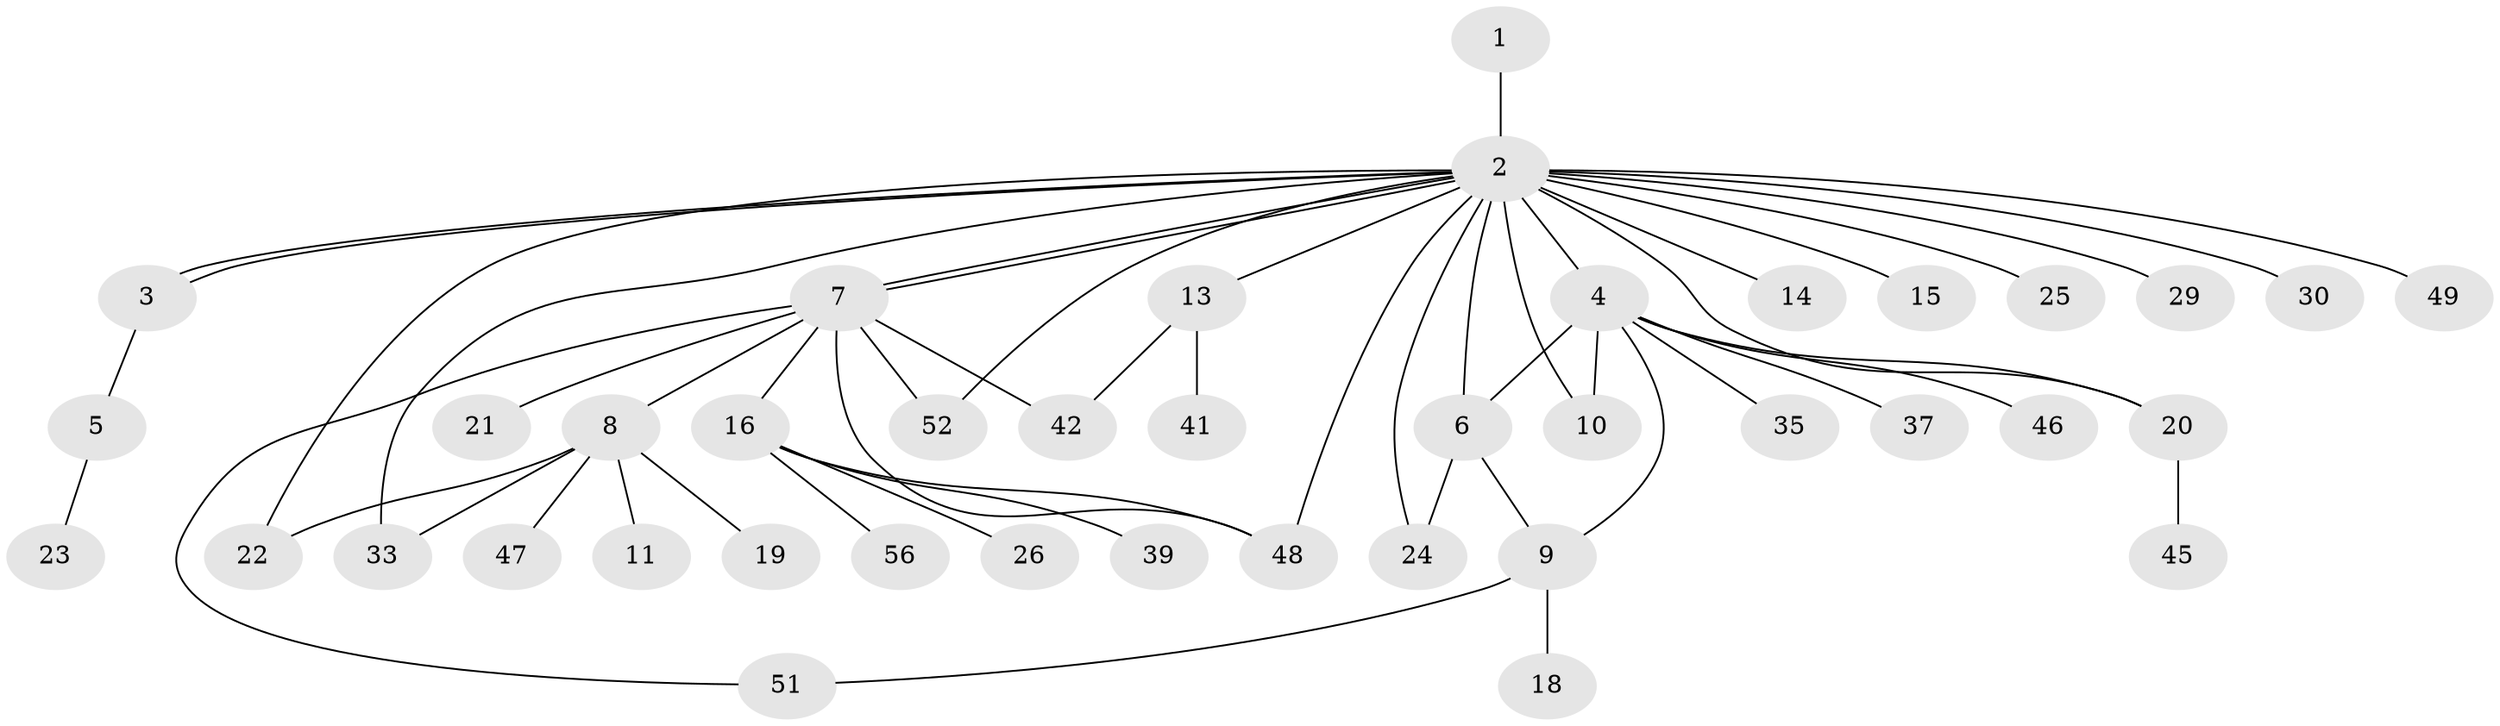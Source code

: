 // Generated by graph-tools (version 1.1) at 2025/23/03/03/25 07:23:48]
// undirected, 40 vertices, 53 edges
graph export_dot {
graph [start="1"]
  node [color=gray90,style=filled];
  1;
  2 [super="+28"];
  3 [super="+53"];
  4 [super="+44"];
  5 [super="+38"];
  6 [super="+27"];
  7 [super="+17"];
  8 [super="+43"];
  9 [super="+54"];
  10 [super="+12"];
  11;
  13 [super="+34"];
  14;
  15;
  16 [super="+40"];
  18 [super="+32"];
  19 [super="+36"];
  20;
  21;
  22;
  23;
  24 [super="+31"];
  25;
  26;
  29;
  30;
  33;
  35;
  37;
  39;
  41;
  42;
  45;
  46;
  47 [super="+55"];
  48 [super="+50"];
  49;
  51;
  52;
  56;
  1 -- 2;
  2 -- 3;
  2 -- 3;
  2 -- 4 [weight=4];
  2 -- 6;
  2 -- 7;
  2 -- 7;
  2 -- 10;
  2 -- 13;
  2 -- 14;
  2 -- 15;
  2 -- 20;
  2 -- 22;
  2 -- 24;
  2 -- 25;
  2 -- 29;
  2 -- 30;
  2 -- 33;
  2 -- 49;
  2 -- 52;
  2 -- 48;
  3 -- 5;
  4 -- 6;
  4 -- 35;
  4 -- 37;
  4 -- 20;
  4 -- 9;
  4 -- 10;
  4 -- 46;
  5 -- 23;
  6 -- 9;
  6 -- 24;
  7 -- 8;
  7 -- 16;
  7 -- 21;
  7 -- 48;
  7 -- 51;
  7 -- 52;
  7 -- 42;
  8 -- 11;
  8 -- 19;
  8 -- 22;
  8 -- 33;
  8 -- 47;
  9 -- 18;
  9 -- 51;
  13 -- 41;
  13 -- 42;
  16 -- 26;
  16 -- 39;
  16 -- 56;
  16 -- 48;
  20 -- 45;
}
